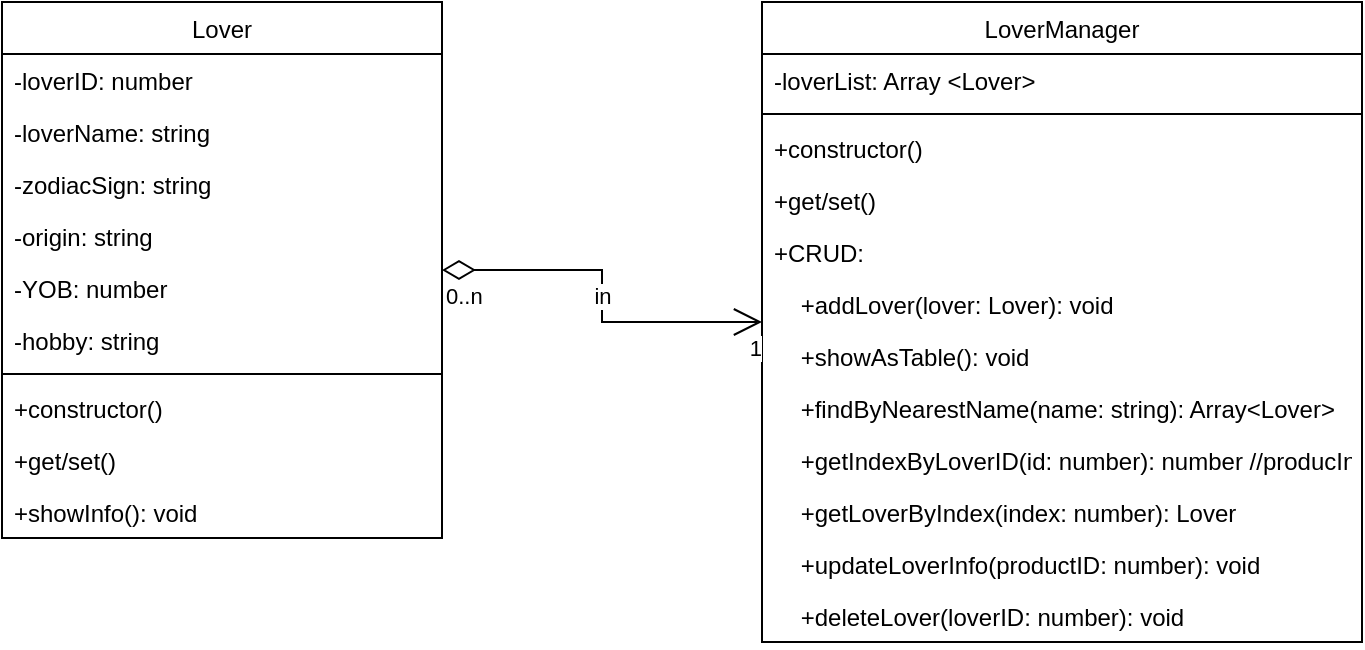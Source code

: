 <mxfile version="20.8.16" type="device"><diagram id="C5RBs43oDa-KdzZeNtuy" name="Page-1"><mxGraphModel dx="1851" dy="520" grid="1" gridSize="10" guides="1" tooltips="1" connect="1" arrows="1" fold="1" page="1" pageScale="1" pageWidth="827" pageHeight="1169" math="0" shadow="0"><root><mxCell id="WIyWlLk6GJQsqaUBKTNV-0"/><mxCell id="WIyWlLk6GJQsqaUBKTNV-1" parent="WIyWlLk6GJQsqaUBKTNV-0"/><mxCell id="CZ66J-T_O1F5aXVtOPqO-0" value="Lover" style="swimlane;fontStyle=0;align=center;verticalAlign=top;childLayout=stackLayout;horizontal=1;startSize=26;horizontalStack=0;resizeParent=1;resizeLast=0;collapsible=1;marginBottom=0;rounded=0;shadow=0;strokeWidth=1;" parent="WIyWlLk6GJQsqaUBKTNV-1" vertex="1"><mxGeometry x="-760" y="38" width="220" height="268" as="geometry"><mxRectangle x="-539.5" y="21" width="160" height="26" as="alternateBounds"/></mxGeometry></mxCell><mxCell id="CZ66J-T_O1F5aXVtOPqO-1" value="-loverID: number" style="text;align=left;verticalAlign=top;spacingLeft=4;spacingRight=4;overflow=hidden;rotatable=0;points=[[0,0.5],[1,0.5]];portConstraint=eastwest;" parent="CZ66J-T_O1F5aXVtOPqO-0" vertex="1"><mxGeometry y="26" width="220" height="26" as="geometry"/></mxCell><mxCell id="CZ66J-T_O1F5aXVtOPqO-2" value="-loverName: string" style="text;align=left;verticalAlign=top;spacingLeft=4;spacingRight=4;overflow=hidden;rotatable=0;points=[[0,0.5],[1,0.5]];portConstraint=eastwest;" parent="CZ66J-T_O1F5aXVtOPqO-0" vertex="1"><mxGeometry y="52" width="220" height="26" as="geometry"/></mxCell><mxCell id="CZ66J-T_O1F5aXVtOPqO-23" value="-zodiacSign: string" style="text;align=left;verticalAlign=top;spacingLeft=4;spacingRight=4;overflow=hidden;rotatable=0;points=[[0,0.5],[1,0.5]];portConstraint=eastwest;" parent="CZ66J-T_O1F5aXVtOPqO-0" vertex="1"><mxGeometry y="78" width="220" height="26" as="geometry"/></mxCell><mxCell id="CZ66J-T_O1F5aXVtOPqO-24" value="-origin: string" style="text;align=left;verticalAlign=top;spacingLeft=4;spacingRight=4;overflow=hidden;rotatable=0;points=[[0,0.5],[1,0.5]];portConstraint=eastwest;" parent="CZ66J-T_O1F5aXVtOPqO-0" vertex="1"><mxGeometry y="104" width="220" height="26" as="geometry"/></mxCell><mxCell id="CZ66J-T_O1F5aXVtOPqO-3" value="-YOB: number" style="text;align=left;verticalAlign=top;spacingLeft=4;spacingRight=4;overflow=hidden;rotatable=0;points=[[0,0.5],[1,0.5]];portConstraint=eastwest;rounded=0;shadow=0;html=0;" parent="CZ66J-T_O1F5aXVtOPqO-0" vertex="1"><mxGeometry y="130" width="220" height="26" as="geometry"/></mxCell><mxCell id="CZ66J-T_O1F5aXVtOPqO-4" value="-hobby: string" style="text;align=left;verticalAlign=top;spacingLeft=4;spacingRight=4;overflow=hidden;rotatable=0;points=[[0,0.5],[1,0.5]];portConstraint=eastwest;rounded=0;shadow=0;html=0;fontStyle=0" parent="CZ66J-T_O1F5aXVtOPqO-0" vertex="1"><mxGeometry y="156" width="220" height="26" as="geometry"/></mxCell><mxCell id="CZ66J-T_O1F5aXVtOPqO-5" value="" style="line;html=1;strokeWidth=1;align=left;verticalAlign=middle;spacingTop=-1;spacingLeft=3;spacingRight=3;rotatable=0;labelPosition=right;points=[];portConstraint=eastwest;" parent="CZ66J-T_O1F5aXVtOPqO-0" vertex="1"><mxGeometry y="182" width="220" height="8" as="geometry"/></mxCell><mxCell id="CZ66J-T_O1F5aXVtOPqO-6" value="+constructor()" style="text;align=left;verticalAlign=top;spacingLeft=4;spacingRight=4;overflow=hidden;rotatable=0;points=[[0,0.5],[1,0.5]];portConstraint=eastwest;" parent="CZ66J-T_O1F5aXVtOPqO-0" vertex="1"><mxGeometry y="190" width="220" height="26" as="geometry"/></mxCell><mxCell id="CZ66J-T_O1F5aXVtOPqO-7" value="+get/set()" style="text;align=left;verticalAlign=top;spacingLeft=4;spacingRight=4;overflow=hidden;rotatable=0;points=[[0,0.5],[1,0.5]];portConstraint=eastwest;" parent="CZ66J-T_O1F5aXVtOPqO-0" vertex="1"><mxGeometry y="216" width="220" height="26" as="geometry"/></mxCell><mxCell id="CZ66J-T_O1F5aXVtOPqO-8" value="+showInfo(): void" style="text;align=left;verticalAlign=top;spacingLeft=4;spacingRight=4;overflow=hidden;rotatable=0;points=[[0,0.5],[1,0.5]];portConstraint=eastwest;" parent="CZ66J-T_O1F5aXVtOPqO-0" vertex="1"><mxGeometry y="242" width="220" height="26" as="geometry"/></mxCell><mxCell id="CZ66J-T_O1F5aXVtOPqO-9" value="LoverManager" style="swimlane;fontStyle=0;align=center;verticalAlign=top;childLayout=stackLayout;horizontal=1;startSize=26;horizontalStack=0;resizeParent=1;resizeLast=0;collapsible=1;marginBottom=0;rounded=0;shadow=0;strokeWidth=1;" parent="WIyWlLk6GJQsqaUBKTNV-1" vertex="1"><mxGeometry x="-380" y="38" width="300" height="320" as="geometry"><mxRectangle x="-158" y="21" width="160" height="26" as="alternateBounds"/></mxGeometry></mxCell><mxCell id="CZ66J-T_O1F5aXVtOPqO-12" value="-loverList: Array &lt;Lover&gt;" style="text;align=left;verticalAlign=top;spacingLeft=4;spacingRight=4;overflow=hidden;rotatable=0;points=[[0,0.5],[1,0.5]];portConstraint=eastwest;" parent="CZ66J-T_O1F5aXVtOPqO-9" vertex="1"><mxGeometry y="26" width="300" height="26" as="geometry"/></mxCell><mxCell id="CZ66J-T_O1F5aXVtOPqO-15" value="" style="line;html=1;strokeWidth=1;align=left;verticalAlign=middle;spacingTop=-1;spacingLeft=3;spacingRight=3;rotatable=0;labelPosition=right;points=[];portConstraint=eastwest;" parent="CZ66J-T_O1F5aXVtOPqO-9" vertex="1"><mxGeometry y="52" width="300" height="8" as="geometry"/></mxCell><mxCell id="CZ66J-T_O1F5aXVtOPqO-16" value="+constructor()" style="text;align=left;verticalAlign=top;spacingLeft=4;spacingRight=4;overflow=hidden;rotatable=0;points=[[0,0.5],[1,0.5]];portConstraint=eastwest;" parent="CZ66J-T_O1F5aXVtOPqO-9" vertex="1"><mxGeometry y="60" width="300" height="26" as="geometry"/></mxCell><mxCell id="CZ66J-T_O1F5aXVtOPqO-17" value="+get/set()" style="text;align=left;verticalAlign=top;spacingLeft=4;spacingRight=4;overflow=hidden;rotatable=0;points=[[0,0.5],[1,0.5]];portConstraint=eastwest;" parent="CZ66J-T_O1F5aXVtOPqO-9" vertex="1"><mxGeometry y="86" width="300" height="26" as="geometry"/></mxCell><mxCell id="CZ66J-T_O1F5aXVtOPqO-18" value="+CRUD:" style="text;align=left;verticalAlign=top;spacingLeft=4;spacingRight=4;overflow=hidden;rotatable=0;points=[[0,0.5],[1,0.5]];portConstraint=eastwest;fontStyle=0" parent="CZ66J-T_O1F5aXVtOPqO-9" vertex="1"><mxGeometry y="112" width="300" height="26" as="geometry"/></mxCell><mxCell id="rkxrNeyqbawbbzTavjWQ-0" value="    +addLover(lover: Lover): void" style="text;align=left;verticalAlign=top;spacingLeft=4;spacingRight=4;overflow=hidden;rotatable=0;points=[[0,0.5],[1,0.5]];portConstraint=eastwest;fontStyle=0" parent="CZ66J-T_O1F5aXVtOPqO-9" vertex="1"><mxGeometry y="138" width="300" height="26" as="geometry"/></mxCell><mxCell id="ms-lfpKv6sQchx1xgyck-0" value="    +showAsTable(): void" style="text;align=left;verticalAlign=top;spacingLeft=4;spacingRight=4;overflow=hidden;rotatable=0;points=[[0,0.5],[1,0.5]];portConstraint=eastwest;fontStyle=0" vertex="1" parent="CZ66J-T_O1F5aXVtOPqO-9"><mxGeometry y="164" width="300" height="26" as="geometry"/></mxCell><mxCell id="-f3P-MQ92ntlZ-KAKJvY-0" value="    +findByNearestName(name: string): Array&lt;Lover&gt;" style="text;align=left;verticalAlign=top;spacingLeft=4;spacingRight=4;overflow=hidden;rotatable=0;points=[[0,0.5],[1,0.5]];portConstraint=eastwest;fontStyle=0" parent="CZ66J-T_O1F5aXVtOPqO-9" vertex="1"><mxGeometry y="190" width="300" height="26" as="geometry"/></mxCell><mxCell id="rkxrNeyqbawbbzTavjWQ-1" value="    +getIndexByLoverID(id: number): number //producIndex" style="text;align=left;verticalAlign=top;spacingLeft=4;spacingRight=4;overflow=hidden;rotatable=0;points=[[0,0.5],[1,0.5]];portConstraint=eastwest;fontStyle=0" parent="CZ66J-T_O1F5aXVtOPqO-9" vertex="1"><mxGeometry y="216" width="300" height="26" as="geometry"/></mxCell><mxCell id="ms-lfpKv6sQchx1xgyck-1" value="    +getLoverByIndex(index: number): Lover" style="text;align=left;verticalAlign=top;spacingLeft=4;spacingRight=4;overflow=hidden;rotatable=0;points=[[0,0.5],[1,0.5]];portConstraint=eastwest;fontStyle=0" vertex="1" parent="CZ66J-T_O1F5aXVtOPqO-9"><mxGeometry y="242" width="300" height="26" as="geometry"/></mxCell><mxCell id="rkxrNeyqbawbbzTavjWQ-2" value="    +updateLoverInfo(productID: number): void" style="text;align=left;verticalAlign=top;spacingLeft=4;spacingRight=4;overflow=hidden;rotatable=0;points=[[0,0.5],[1,0.5]];portConstraint=eastwest;fontStyle=0" parent="CZ66J-T_O1F5aXVtOPqO-9" vertex="1"><mxGeometry y="268" width="300" height="26" as="geometry"/></mxCell><mxCell id="rkxrNeyqbawbbzTavjWQ-3" value="    +deleteLover(loverID: number): void" style="text;align=left;verticalAlign=top;spacingLeft=4;spacingRight=4;overflow=hidden;rotatable=0;points=[[0,0.5],[1,0.5]];portConstraint=eastwest;fontStyle=0" parent="CZ66J-T_O1F5aXVtOPqO-9" vertex="1"><mxGeometry y="294" width="300" height="26" as="geometry"/></mxCell><mxCell id="CZ66J-T_O1F5aXVtOPqO-19" value="in" style="endArrow=open;html=1;endSize=12;startArrow=diamondThin;startSize=14;startFill=0;edgeStyle=orthogonalEdgeStyle;rounded=0;" parent="WIyWlLk6GJQsqaUBKTNV-1" source="CZ66J-T_O1F5aXVtOPqO-0" target="CZ66J-T_O1F5aXVtOPqO-9" edge="1"><mxGeometry relative="1" as="geometry"><mxPoint x="-595.5" y="52" as="sourcePoint"/><mxPoint x="-474.5" y="180" as="targetPoint"/></mxGeometry></mxCell><mxCell id="CZ66J-T_O1F5aXVtOPqO-20" value="0..n" style="edgeLabel;resizable=0;html=1;align=left;verticalAlign=top;" parent="CZ66J-T_O1F5aXVtOPqO-19" connectable="0" vertex="1"><mxGeometry x="-1" relative="1" as="geometry"/></mxCell><mxCell id="CZ66J-T_O1F5aXVtOPqO-21" value="1" style="edgeLabel;resizable=0;html=1;align=right;verticalAlign=top;" parent="CZ66J-T_O1F5aXVtOPqO-19" connectable="0" vertex="1"><mxGeometry x="1" relative="1" as="geometry"/></mxCell></root></mxGraphModel></diagram></mxfile>